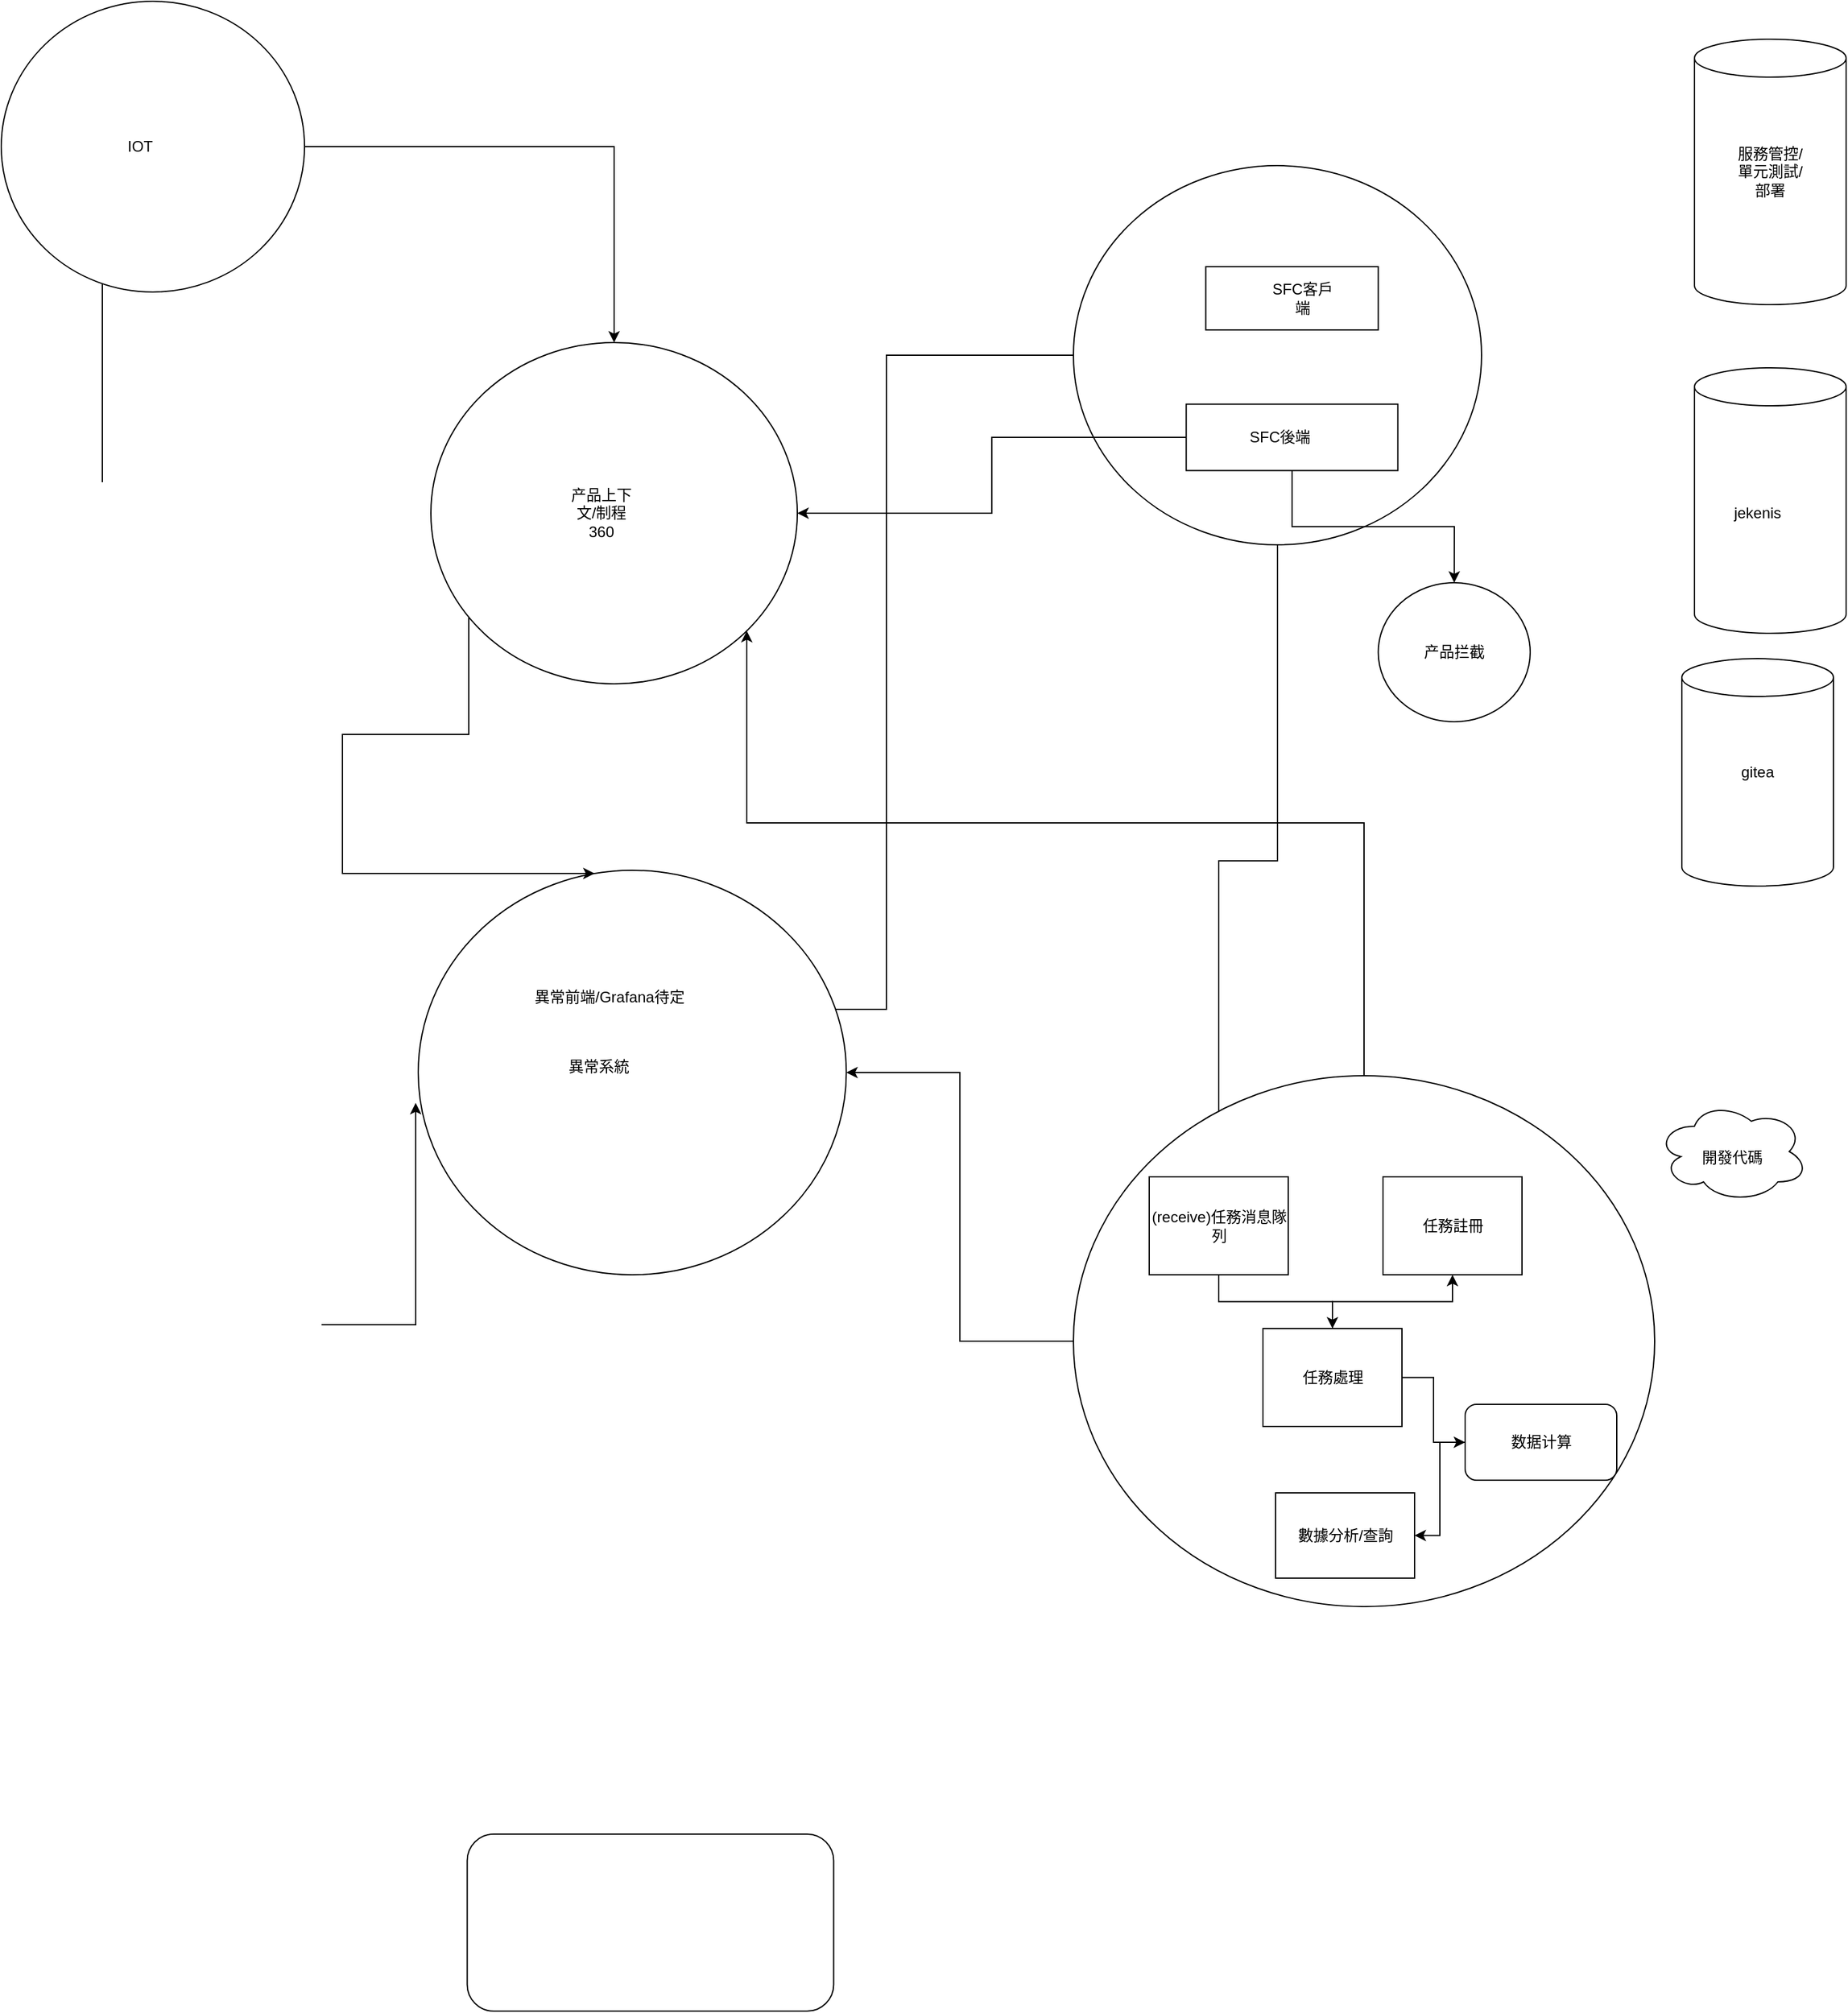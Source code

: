 <mxfile version="28.2.0">
  <diagram name="第 1 页" id="F0XA9BGTJGQq8EJeW2Vg">
    <mxGraphModel dx="2037" dy="1259" grid="1" gridSize="10" guides="1" tooltips="1" connect="1" arrows="1" fold="1" page="1" pageScale="1" pageWidth="827" pageHeight="1169" math="0" shadow="0">
      <root>
        <mxCell id="0" />
        <mxCell id="1" parent="0" />
        <mxCell id="stwq8ri4v3x9_fjbZmHY-48" style="edgeStyle=orthogonalEdgeStyle;rounded=0;orthogonalLoop=1;jettySize=auto;html=1;entryX=1;entryY=0.75;entryDx=0;entryDy=0;" parent="1" source="Jog6YgeHabasC2MlmQwj-1" target="stwq8ri4v3x9_fjbZmHY-6" edge="1">
          <mxGeometry relative="1" as="geometry" />
        </mxCell>
        <mxCell id="Jog6YgeHabasC2MlmQwj-1" value="" style="ellipse;whiteSpace=wrap;html=1;" parent="1" vertex="1">
          <mxGeometry x="948.5" y="230" width="323" height="300" as="geometry" />
        </mxCell>
        <mxCell id="Jog6YgeHabasC2MlmQwj-3" value="" style="rounded=1;whiteSpace=wrap;html=1;" parent="1" vertex="1">
          <mxGeometry x="468.75" y="1550" width="290" height="140" as="geometry" />
        </mxCell>
        <mxCell id="Jog6YgeHabasC2MlmQwj-5" value="" style="rounded=0;whiteSpace=wrap;html=1;" parent="1" vertex="1">
          <mxGeometry x="1053.25" y="310" width="136.5" height="50" as="geometry" />
        </mxCell>
        <mxCell id="stwq8ri4v3x9_fjbZmHY-37" style="edgeStyle=orthogonalEdgeStyle;rounded=0;orthogonalLoop=1;jettySize=auto;html=1;" parent="1" source="Jog6YgeHabasC2MlmQwj-6" target="stwq8ri4v3x9_fjbZmHY-32" edge="1">
          <mxGeometry relative="1" as="geometry" />
        </mxCell>
        <mxCell id="stwq8ri4v3x9_fjbZmHY-52" style="edgeStyle=orthogonalEdgeStyle;rounded=0;orthogonalLoop=1;jettySize=auto;html=1;" parent="1" source="Jog6YgeHabasC2MlmQwj-6" target="stwq8ri4v3x9_fjbZmHY-51" edge="1">
          <mxGeometry relative="1" as="geometry" />
        </mxCell>
        <mxCell id="Jog6YgeHabasC2MlmQwj-6" value="" style="rounded=0;whiteSpace=wrap;html=1;" parent="1" vertex="1">
          <mxGeometry x="1037.75" y="418.75" width="167.5" height="52.5" as="geometry" />
        </mxCell>
        <mxCell id="stwq8ri4v3x9_fjbZmHY-1" value="" style="ellipse;whiteSpace=wrap;html=1;" parent="1" vertex="1">
          <mxGeometry x="430" y="787.5" width="338.75" height="320" as="geometry" />
        </mxCell>
        <mxCell id="stwq8ri4v3x9_fjbZmHY-6" value="異常前端/Grafana待定" style="text;html=1;align=center;verticalAlign=middle;whiteSpace=wrap;rounded=0;" parent="1" vertex="1">
          <mxGeometry x="510" y="867.5" width="142.5" height="40" as="geometry" />
        </mxCell>
        <mxCell id="stwq8ri4v3x9_fjbZmHY-7" value="異常系統" style="text;html=1;align=center;verticalAlign=middle;whiteSpace=wrap;rounded=0;" parent="1" vertex="1">
          <mxGeometry x="542.5" y="927.5" width="60" height="30" as="geometry" />
        </mxCell>
        <mxCell id="stwq8ri4v3x9_fjbZmHY-8" value="SFC客戶端" style="text;html=1;align=center;verticalAlign=middle;whiteSpace=wrap;rounded=0;" parent="1" vertex="1">
          <mxGeometry x="1099.75" y="320" width="60" height="30" as="geometry" />
        </mxCell>
        <mxCell id="stwq8ri4v3x9_fjbZmHY-36" style="edgeStyle=orthogonalEdgeStyle;rounded=0;orthogonalLoop=1;jettySize=auto;html=1;" parent="1" source="Jog6YgeHabasC2MlmQwj-1" target="stwq8ri4v3x9_fjbZmHY-15" edge="1">
          <mxGeometry relative="1" as="geometry" />
        </mxCell>
        <mxCell id="stwq8ri4v3x9_fjbZmHY-9" value="SFC後端" style="text;html=1;align=center;verticalAlign=middle;whiteSpace=wrap;rounded=0;" parent="1" vertex="1">
          <mxGeometry x="1081.5" y="430" width="60" height="30" as="geometry" />
        </mxCell>
        <mxCell id="stwq8ri4v3x9_fjbZmHY-35" style="edgeStyle=orthogonalEdgeStyle;rounded=0;orthogonalLoop=1;jettySize=auto;html=1;" parent="1" source="stwq8ri4v3x9_fjbZmHY-12" target="stwq8ri4v3x9_fjbZmHY-32" edge="1">
          <mxGeometry relative="1" as="geometry">
            <Array as="points">
              <mxPoint x="1179" y="750" />
              <mxPoint x="690" y="750" />
            </Array>
          </mxGeometry>
        </mxCell>
        <mxCell id="stwq8ri4v3x9_fjbZmHY-47" style="edgeStyle=orthogonalEdgeStyle;rounded=0;orthogonalLoop=1;jettySize=auto;html=1;" parent="1" source="stwq8ri4v3x9_fjbZmHY-12" target="stwq8ri4v3x9_fjbZmHY-1" edge="1">
          <mxGeometry relative="1" as="geometry" />
        </mxCell>
        <mxCell id="stwq8ri4v3x9_fjbZmHY-12" value="" style="ellipse;whiteSpace=wrap;html=1;" parent="1" vertex="1">
          <mxGeometry x="948.5" y="950" width="460" height="420" as="geometry" />
        </mxCell>
        <mxCell id="stwq8ri4v3x9_fjbZmHY-29" value="" style="edgeStyle=orthogonalEdgeStyle;rounded=0;orthogonalLoop=1;jettySize=auto;html=1;" parent="1" source="stwq8ri4v3x9_fjbZmHY-13" target="stwq8ri4v3x9_fjbZmHY-28" edge="1">
          <mxGeometry relative="1" as="geometry" />
        </mxCell>
        <mxCell id="stwq8ri4v3x9_fjbZmHY-42" style="edgeStyle=orthogonalEdgeStyle;rounded=0;orthogonalLoop=1;jettySize=auto;html=1;" parent="1" source="stwq8ri4v3x9_fjbZmHY-13" target="stwq8ri4v3x9_fjbZmHY-39" edge="1">
          <mxGeometry relative="1" as="geometry" />
        </mxCell>
        <mxCell id="stwq8ri4v3x9_fjbZmHY-13" value="任務處理" style="rounded=0;whiteSpace=wrap;html=1;" parent="1" vertex="1">
          <mxGeometry x="1098.5" y="1150" width="110" height="77.5" as="geometry" />
        </mxCell>
        <mxCell id="stwq8ri4v3x9_fjbZmHY-41" style="edgeStyle=orthogonalEdgeStyle;rounded=0;orthogonalLoop=1;jettySize=auto;html=1;" parent="1" source="stwq8ri4v3x9_fjbZmHY-15" target="stwq8ri4v3x9_fjbZmHY-13" edge="1">
          <mxGeometry relative="1" as="geometry" />
        </mxCell>
        <mxCell id="stwq8ri4v3x9_fjbZmHY-15" value="(receive)任務消息隊列" style="rounded=0;whiteSpace=wrap;html=1;" parent="1" vertex="1">
          <mxGeometry x="1008.5" y="1030" width="110" height="77.5" as="geometry" />
        </mxCell>
        <mxCell id="stwq8ri4v3x9_fjbZmHY-16" value="數據分析/查詢" style="rounded=0;whiteSpace=wrap;html=1;" parent="1" vertex="1">
          <mxGeometry x="1108.5" y="1280" width="110" height="67.5" as="geometry" />
        </mxCell>
        <mxCell id="stwq8ri4v3x9_fjbZmHY-17" value="" style="shape=cylinder3;whiteSpace=wrap;html=1;boundedLbl=1;backgroundOutline=1;size=15;" parent="1" vertex="1">
          <mxGeometry x="1430" y="620" width="120" height="180" as="geometry" />
        </mxCell>
        <mxCell id="stwq8ri4v3x9_fjbZmHY-18" value="gitea" style="text;html=1;align=center;verticalAlign=middle;whiteSpace=wrap;rounded=0;" parent="1" vertex="1">
          <mxGeometry x="1460" y="695" width="60" height="30" as="geometry" />
        </mxCell>
        <mxCell id="stwq8ri4v3x9_fjbZmHY-19" value="" style="shape=cylinder3;whiteSpace=wrap;html=1;boundedLbl=1;backgroundOutline=1;size=15;" parent="1" vertex="1">
          <mxGeometry x="1440" y="390" width="120" height="210" as="geometry" />
        </mxCell>
        <mxCell id="stwq8ri4v3x9_fjbZmHY-20" value="jekenis" style="text;html=1;align=center;verticalAlign=middle;whiteSpace=wrap;rounded=0;" parent="1" vertex="1">
          <mxGeometry x="1460" y="490" width="60" height="30" as="geometry" />
        </mxCell>
        <mxCell id="stwq8ri4v3x9_fjbZmHY-21" value="" style="ellipse;shape=cloud;whiteSpace=wrap;html=1;" parent="1" vertex="1">
          <mxGeometry x="1410" y="970" width="120" height="80" as="geometry" />
        </mxCell>
        <mxCell id="stwq8ri4v3x9_fjbZmHY-22" value="開發代碼" style="text;html=1;align=center;verticalAlign=middle;whiteSpace=wrap;rounded=0;" parent="1" vertex="1">
          <mxGeometry x="1440" y="1000" width="60" height="30" as="geometry" />
        </mxCell>
        <mxCell id="stwq8ri4v3x9_fjbZmHY-24" value="" style="shape=cylinder3;whiteSpace=wrap;html=1;boundedLbl=1;backgroundOutline=1;size=15;" parent="1" vertex="1">
          <mxGeometry x="1440" y="130" width="120" height="210" as="geometry" />
        </mxCell>
        <mxCell id="stwq8ri4v3x9_fjbZmHY-25" value="服務管控/單元測試/部署" style="text;html=1;align=center;verticalAlign=middle;whiteSpace=wrap;rounded=0;" parent="1" vertex="1">
          <mxGeometry x="1470" y="220" width="60" height="30" as="geometry" />
        </mxCell>
        <mxCell id="stwq8ri4v3x9_fjbZmHY-26" style="edgeStyle=orthogonalEdgeStyle;rounded=0;orthogonalLoop=1;jettySize=auto;html=1;exitX=0.5;exitY=1;exitDx=0;exitDy=0;" parent="1" source="stwq8ri4v3x9_fjbZmHY-18" target="stwq8ri4v3x9_fjbZmHY-18" edge="1">
          <mxGeometry relative="1" as="geometry" />
        </mxCell>
        <mxCell id="stwq8ri4v3x9_fjbZmHY-28" value="任務註冊" style="rounded=0;whiteSpace=wrap;html=1;" parent="1" vertex="1">
          <mxGeometry x="1193.5" y="1030" width="110" height="77.5" as="geometry" />
        </mxCell>
        <mxCell id="stwq8ri4v3x9_fjbZmHY-34" style="edgeStyle=orthogonalEdgeStyle;rounded=0;orthogonalLoop=1;jettySize=auto;html=1;" parent="1" source="stwq8ri4v3x9_fjbZmHY-30" target="stwq8ri4v3x9_fjbZmHY-32" edge="1">
          <mxGeometry relative="1" as="geometry" />
        </mxCell>
        <mxCell id="stwq8ri4v3x9_fjbZmHY-30" value="" style="ellipse;whiteSpace=wrap;html=1;" parent="1" vertex="1">
          <mxGeometry x="100" y="100" width="240" height="230" as="geometry" />
        </mxCell>
        <mxCell id="stwq8ri4v3x9_fjbZmHY-31" value="IOT" style="text;html=1;align=center;verticalAlign=middle;whiteSpace=wrap;rounded=0;" parent="1" vertex="1">
          <mxGeometry x="180" y="200" width="60" height="30" as="geometry" />
        </mxCell>
        <mxCell id="stwq8ri4v3x9_fjbZmHY-46" style="edgeStyle=orthogonalEdgeStyle;rounded=0;orthogonalLoop=1;jettySize=auto;html=1;" parent="1" source="stwq8ri4v3x9_fjbZmHY-32" target="stwq8ri4v3x9_fjbZmHY-1" edge="1">
          <mxGeometry relative="1" as="geometry">
            <Array as="points">
              <mxPoint x="470" y="680" />
              <mxPoint x="370" y="680" />
              <mxPoint x="370" y="790" />
            </Array>
          </mxGeometry>
        </mxCell>
        <mxCell id="stwq8ri4v3x9_fjbZmHY-32" value="" style="ellipse;whiteSpace=wrap;html=1;" parent="1" vertex="1">
          <mxGeometry x="440" y="370" width="290" height="270" as="geometry" />
        </mxCell>
        <mxCell id="stwq8ri4v3x9_fjbZmHY-33" value="产品上下文/制程360" style="text;html=1;align=center;verticalAlign=middle;whiteSpace=wrap;rounded=0;" parent="1" vertex="1">
          <mxGeometry x="545" y="490" width="60" height="30" as="geometry" />
        </mxCell>
        <mxCell id="stwq8ri4v3x9_fjbZmHY-43" style="edgeStyle=orthogonalEdgeStyle;rounded=0;orthogonalLoop=1;jettySize=auto;html=1;entryX=1;entryY=0.5;entryDx=0;entryDy=0;" parent="1" source="stwq8ri4v3x9_fjbZmHY-39" target="stwq8ri4v3x9_fjbZmHY-16" edge="1">
          <mxGeometry relative="1" as="geometry" />
        </mxCell>
        <mxCell id="stwq8ri4v3x9_fjbZmHY-39" value="数据计算" style="rounded=1;whiteSpace=wrap;html=1;" parent="1" vertex="1">
          <mxGeometry x="1258.5" y="1210" width="120" height="60" as="geometry" />
        </mxCell>
        <mxCell id="stwq8ri4v3x9_fjbZmHY-44" style="edgeStyle=orthogonalEdgeStyle;rounded=0;orthogonalLoop=1;jettySize=auto;html=1;entryX=-0.006;entryY=0.575;entryDx=0;entryDy=0;entryPerimeter=0;" parent="1" source="stwq8ri4v3x9_fjbZmHY-30" target="stwq8ri4v3x9_fjbZmHY-1" edge="1">
          <mxGeometry relative="1" as="geometry">
            <Array as="points">
              <mxPoint x="180" y="1147" />
            </Array>
          </mxGeometry>
        </mxCell>
        <mxCell id="stwq8ri4v3x9_fjbZmHY-51" value="产品拦截" style="ellipse;whiteSpace=wrap;html=1;" parent="1" vertex="1">
          <mxGeometry x="1189.75" y="560" width="120.25" height="110" as="geometry" />
        </mxCell>
      </root>
    </mxGraphModel>
  </diagram>
</mxfile>
